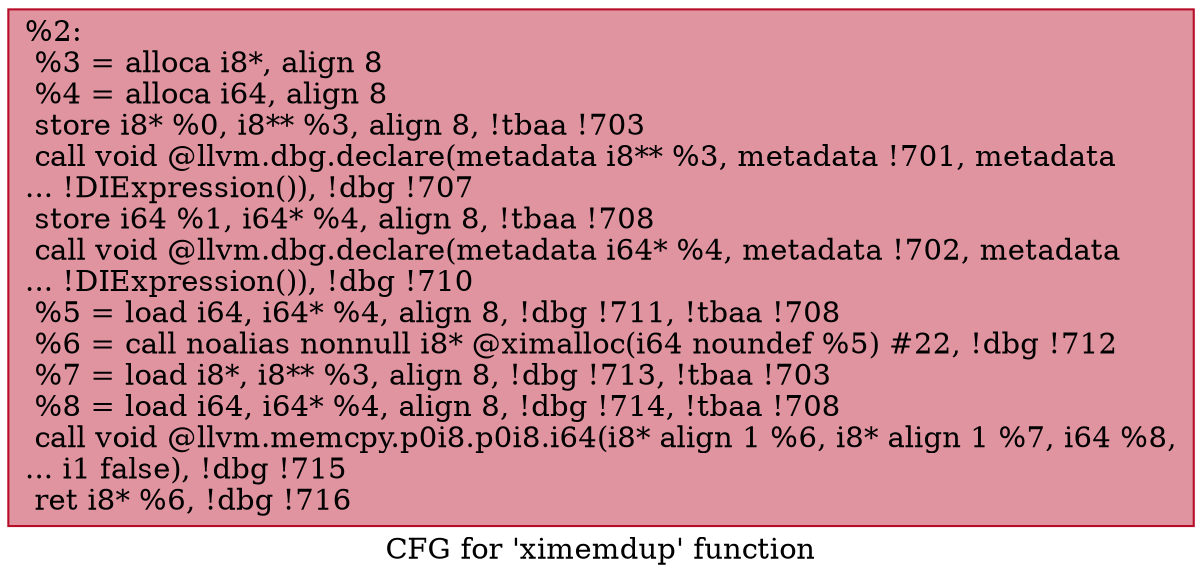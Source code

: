digraph "CFG for 'ximemdup' function" {
	label="CFG for 'ximemdup' function";

	Node0x19951e0 [shape=record,color="#b70d28ff", style=filled, fillcolor="#b70d2870",label="{%2:\l  %3 = alloca i8*, align 8\l  %4 = alloca i64, align 8\l  store i8* %0, i8** %3, align 8, !tbaa !703\l  call void @llvm.dbg.declare(metadata i8** %3, metadata !701, metadata\l... !DIExpression()), !dbg !707\l  store i64 %1, i64* %4, align 8, !tbaa !708\l  call void @llvm.dbg.declare(metadata i64* %4, metadata !702, metadata\l... !DIExpression()), !dbg !710\l  %5 = load i64, i64* %4, align 8, !dbg !711, !tbaa !708\l  %6 = call noalias nonnull i8* @ximalloc(i64 noundef %5) #22, !dbg !712\l  %7 = load i8*, i8** %3, align 8, !dbg !713, !tbaa !703\l  %8 = load i64, i64* %4, align 8, !dbg !714, !tbaa !708\l  call void @llvm.memcpy.p0i8.p0i8.i64(i8* align 1 %6, i8* align 1 %7, i64 %8,\l... i1 false), !dbg !715\l  ret i8* %6, !dbg !716\l}"];
}
